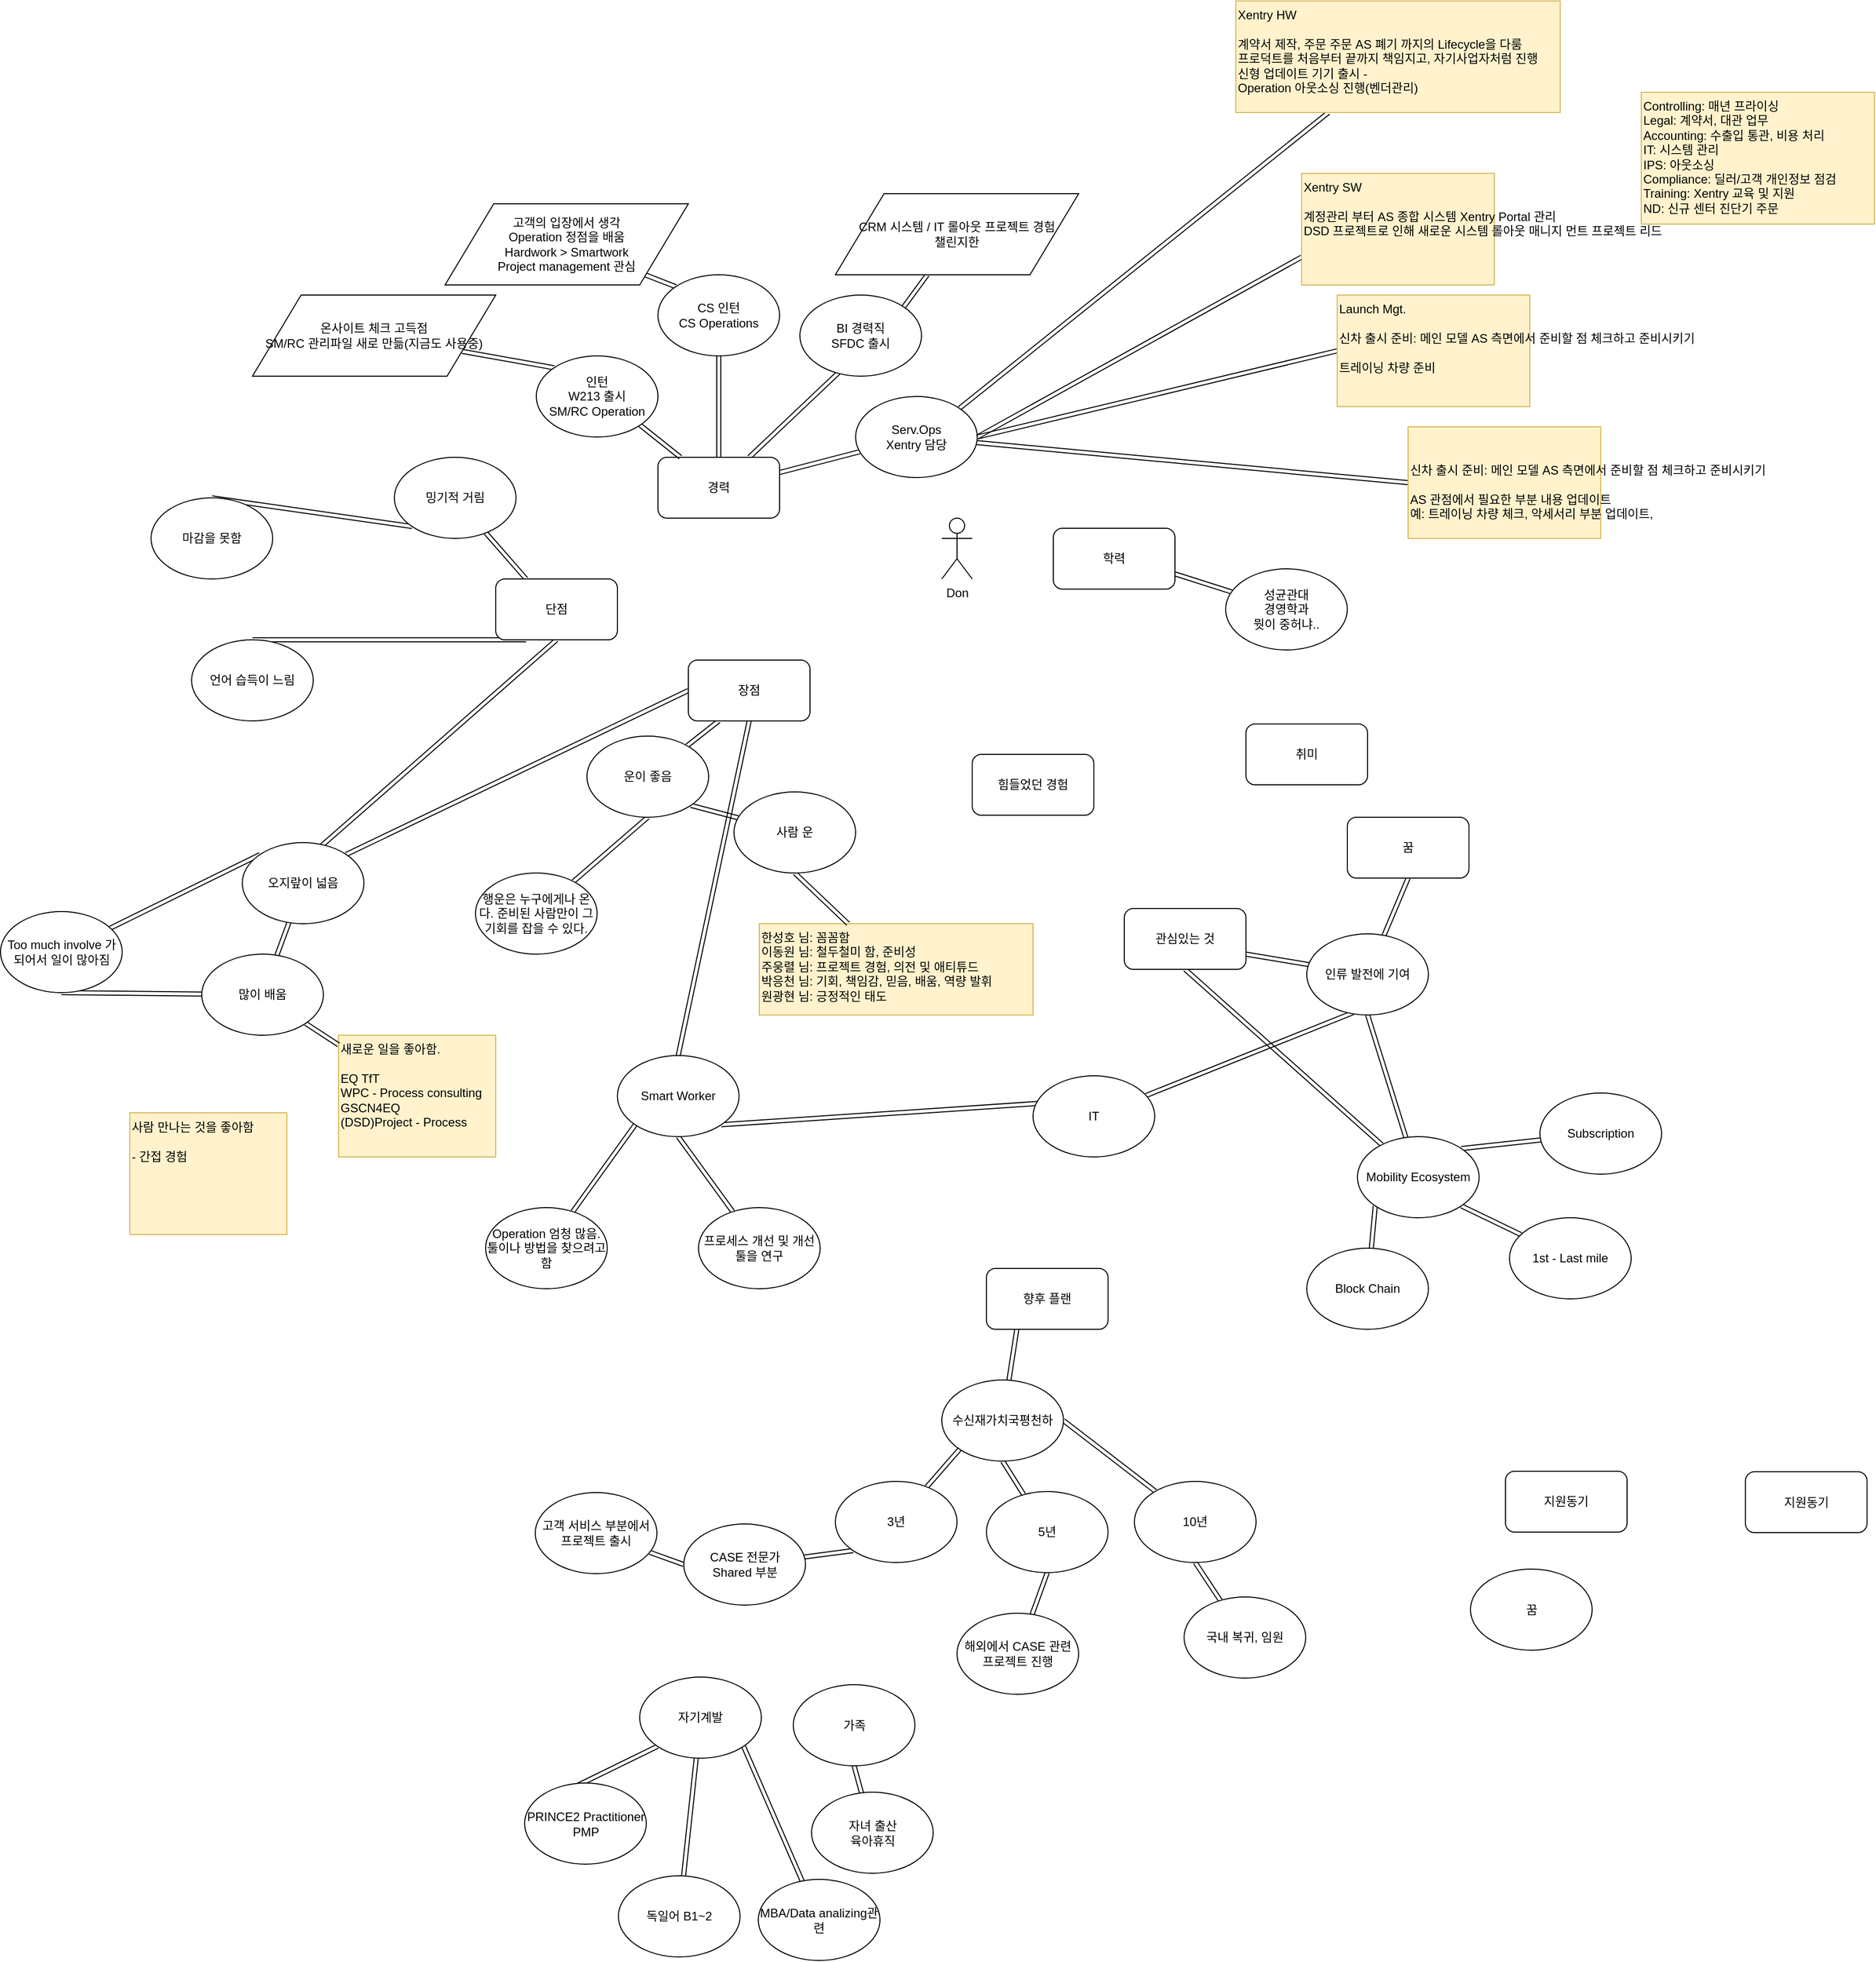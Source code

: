 <mxfile version="10.7.0" type="github"><diagram id="5TjP3jzcPuY1rf3rLLXM" name="Page-1"><mxGraphModel dx="1618" dy="1119" grid="0" gridSize="10" guides="0" tooltips="1" connect="1" arrows="1" fold="1" page="0" pageScale="1" pageWidth="1169" pageHeight="827" math="0" shadow="0"><root><mxCell id="0"/><mxCell id="1" parent="0"/><mxCell id="_rmlGUvlb9l1utdxAJD4-1" value="Don" style="shape=umlActor;verticalLabelPosition=bottom;labelBackgroundColor=#ffffff;verticalAlign=top;html=1;outlineConnect=0;" parent="1" vertex="1"><mxGeometry x="540" y="180" width="30" height="60" as="geometry"/></mxCell><mxCell id="_8R6CkYRRoeVDAA2x9u_-45" style="edgeStyle=none;shape=link;rounded=0;orthogonalLoop=1;jettySize=auto;html=1;exitX=1;exitY=0.75;exitDx=0;exitDy=0;" edge="1" parent="1" source="_rmlGUvlb9l1utdxAJD4-2" target="_8R6CkYRRoeVDAA2x9u_-26"><mxGeometry relative="1" as="geometry"/></mxCell><mxCell id="_rmlGUvlb9l1utdxAJD4-2" value="학력" style="rounded=1;whiteSpace=wrap;html=1;" parent="1" vertex="1"><mxGeometry x="650" y="190" width="120" height="60" as="geometry"/></mxCell><mxCell id="_rmlGUvlb9l1utdxAJD4-16" style="edgeStyle=none;shape=link;rounded=0;orthogonalLoop=1;jettySize=auto;html=1;exitX=0.25;exitY=1;exitDx=0;exitDy=0;" parent="1" source="_rmlGUvlb9l1utdxAJD4-4" target="_rmlGUvlb9l1utdxAJD4-14" edge="1"><mxGeometry relative="1" as="geometry"/></mxCell><mxCell id="_8R6CkYRRoeVDAA2x9u_-14" style="edgeStyle=none;shape=link;rounded=0;orthogonalLoop=1;jettySize=auto;html=1;exitX=0;exitY=0.5;exitDx=0;exitDy=0;entryX=1;entryY=0;entryDx=0;entryDy=0;" edge="1" parent="1" source="_rmlGUvlb9l1utdxAJD4-4" target="_8R6CkYRRoeVDAA2x9u_-11"><mxGeometry relative="1" as="geometry"/></mxCell><mxCell id="_8R6CkYRRoeVDAA2x9u_-30" style="edgeStyle=none;shape=link;rounded=0;orthogonalLoop=1;jettySize=auto;html=1;exitX=0.5;exitY=1;exitDx=0;exitDy=0;entryX=0.5;entryY=0;entryDx=0;entryDy=0;" edge="1" parent="1" source="_rmlGUvlb9l1utdxAJD4-4" target="_8R6CkYRRoeVDAA2x9u_-29"><mxGeometry relative="1" as="geometry"/></mxCell><mxCell id="_rmlGUvlb9l1utdxAJD4-4" value="장점" style="rounded=1;whiteSpace=wrap;html=1;" parent="1" vertex="1"><mxGeometry x="290" y="320" width="120" height="60" as="geometry"/></mxCell><mxCell id="AM6kEoZ9q4jmfGG1S1A2-7" style="edgeStyle=none;shape=link;rounded=0;orthogonalLoop=1;jettySize=auto;html=1;exitX=0.5;exitY=0;exitDx=0;exitDy=0;" parent="1" source="_rmlGUvlb9l1utdxAJD4-5" target="AM6kEoZ9q4jmfGG1S1A2-1" edge="1"><mxGeometry relative="1" as="geometry"/></mxCell><mxCell id="_8R6CkYRRoeVDAA2x9u_-49" style="edgeStyle=none;shape=link;rounded=0;orthogonalLoop=1;jettySize=auto;html=1;exitX=0.75;exitY=0;exitDx=0;exitDy=0;entryX=0.325;entryY=0.946;entryDx=0;entryDy=0;entryPerimeter=0;" edge="1" parent="1" source="_rmlGUvlb9l1utdxAJD4-5" target="AM6kEoZ9q4jmfGG1S1A2-9"><mxGeometry relative="1" as="geometry"/></mxCell><mxCell id="_8R6CkYRRoeVDAA2x9u_-50" style="edgeStyle=none;shape=link;rounded=0;orthogonalLoop=1;jettySize=auto;html=1;exitX=1;exitY=0.25;exitDx=0;exitDy=0;" edge="1" parent="1" source="_rmlGUvlb9l1utdxAJD4-5" target="AM6kEoZ9q4jmfGG1S1A2-11"><mxGeometry relative="1" as="geometry"/></mxCell><mxCell id="_rmlGUvlb9l1utdxAJD4-5" value="경력" style="rounded=1;whiteSpace=wrap;html=1;" parent="1" vertex="1"><mxGeometry x="260" y="120" width="120" height="60" as="geometry"/></mxCell><mxCell id="_rmlGUvlb9l1utdxAJD4-12" style="rounded=0;orthogonalLoop=1;jettySize=auto;html=1;exitX=0.25;exitY=1;exitDx=0;exitDy=0;entryX=0.5;entryY=0;entryDx=0;entryDy=0;shape=link;" parent="1" source="_rmlGUvlb9l1utdxAJD4-6" target="_rmlGUvlb9l1utdxAJD4-11" edge="1"><mxGeometry relative="1" as="geometry"/></mxCell><mxCell id="_rmlGUvlb9l1utdxAJD4-18" style="edgeStyle=none;shape=link;rounded=0;orthogonalLoop=1;jettySize=auto;html=1;exitX=0.25;exitY=0;exitDx=0;exitDy=0;" parent="1" source="_rmlGUvlb9l1utdxAJD4-6" target="_rmlGUvlb9l1utdxAJD4-15" edge="1"><mxGeometry relative="1" as="geometry"/></mxCell><mxCell id="_8R6CkYRRoeVDAA2x9u_-15" style="edgeStyle=none;shape=link;rounded=0;orthogonalLoop=1;jettySize=auto;html=1;exitX=0.5;exitY=1;exitDx=0;exitDy=0;entryX=0.653;entryY=0.038;entryDx=0;entryDy=0;entryPerimeter=0;" edge="1" parent="1" source="_rmlGUvlb9l1utdxAJD4-6" target="_8R6CkYRRoeVDAA2x9u_-11"><mxGeometry relative="1" as="geometry"/></mxCell><mxCell id="_rmlGUvlb9l1utdxAJD4-6" value="단점" style="rounded=1;whiteSpace=wrap;html=1;" parent="1" vertex="1"><mxGeometry x="100" y="240" width="120" height="60" as="geometry"/></mxCell><mxCell id="_rmlGUvlb9l1utdxAJD4-7" value="힘들었던 경험" style="rounded=1;whiteSpace=wrap;html=1;" parent="1" vertex="1"><mxGeometry x="570" y="413" width="120" height="60" as="geometry"/></mxCell><mxCell id="_8R6CkYRRoeVDAA2x9u_-34" style="edgeStyle=none;shape=link;rounded=0;orthogonalLoop=1;jettySize=auto;html=1;exitX=0.5;exitY=1;exitDx=0;exitDy=0;" edge="1" parent="1" source="_rmlGUvlb9l1utdxAJD4-8" target="_8R6CkYRRoeVDAA2x9u_-31"><mxGeometry relative="1" as="geometry"/></mxCell><mxCell id="_8R6CkYRRoeVDAA2x9u_-35" style="edgeStyle=none;shape=link;rounded=0;orthogonalLoop=1;jettySize=auto;html=1;exitX=1;exitY=0.75;exitDx=0;exitDy=0;" edge="1" parent="1" source="_rmlGUvlb9l1utdxAJD4-8" target="_8R6CkYRRoeVDAA2x9u_-32"><mxGeometry relative="1" as="geometry"/></mxCell><mxCell id="_rmlGUvlb9l1utdxAJD4-8" value="관심있는 것" style="rounded=1;whiteSpace=wrap;html=1;" parent="1" vertex="1"><mxGeometry x="720" y="565" width="120" height="60" as="geometry"/></mxCell><mxCell id="_rmlGUvlb9l1utdxAJD4-9" value="취미" style="rounded=1;whiteSpace=wrap;html=1;" parent="1" vertex="1"><mxGeometry x="840" y="383" width="120" height="60" as="geometry"/></mxCell><mxCell id="_rmlGUvlb9l1utdxAJD4-11" value="언어 습득이 느림" style="ellipse;whiteSpace=wrap;html=1;" parent="1" vertex="1"><mxGeometry x="-200" y="300" width="120" height="80" as="geometry"/></mxCell><mxCell id="_8R6CkYRRoeVDAA2x9u_-6" style="edgeStyle=none;shape=link;rounded=0;orthogonalLoop=1;jettySize=auto;html=1;exitX=0.5;exitY=1;exitDx=0;exitDy=0;" edge="1" parent="1" source="_rmlGUvlb9l1utdxAJD4-14" target="_8R6CkYRRoeVDAA2x9u_-4"><mxGeometry relative="1" as="geometry"/></mxCell><mxCell id="_8R6CkYRRoeVDAA2x9u_-8" style="edgeStyle=none;shape=link;rounded=0;orthogonalLoop=1;jettySize=auto;html=1;exitX=1;exitY=1;exitDx=0;exitDy=0;" edge="1" parent="1" source="_rmlGUvlb9l1utdxAJD4-14" target="_8R6CkYRRoeVDAA2x9u_-7"><mxGeometry relative="1" as="geometry"/></mxCell><mxCell id="_rmlGUvlb9l1utdxAJD4-14" value="운이 좋음" style="ellipse;whiteSpace=wrap;html=1;" parent="1" vertex="1"><mxGeometry x="190" y="395" width="120" height="80" as="geometry"/></mxCell><mxCell id="_rmlGUvlb9l1utdxAJD4-20" style="edgeStyle=none;shape=link;rounded=0;orthogonalLoop=1;jettySize=auto;html=1;exitX=0;exitY=1;exitDx=0;exitDy=0;entryX=0.5;entryY=0;entryDx=0;entryDy=0;" parent="1" source="_rmlGUvlb9l1utdxAJD4-15" target="_rmlGUvlb9l1utdxAJD4-19" edge="1"><mxGeometry relative="1" as="geometry"/></mxCell><mxCell id="_rmlGUvlb9l1utdxAJD4-15" value="밍기적 거림" style="ellipse;whiteSpace=wrap;html=1;" parent="1" vertex="1"><mxGeometry y="120" width="120" height="80" as="geometry"/></mxCell><mxCell id="_rmlGUvlb9l1utdxAJD4-19" value="마감을 못함" style="ellipse;whiteSpace=wrap;html=1;" parent="1" vertex="1"><mxGeometry x="-240" y="160" width="120" height="80" as="geometry"/></mxCell><mxCell id="_rmlGUvlb9l1utdxAJD4-22" style="edgeStyle=none;shape=link;rounded=0;orthogonalLoop=1;jettySize=auto;html=1;exitX=1;exitY=1;exitDx=0;exitDy=0;" parent="1" source="_rmlGUvlb9l1utdxAJD4-21" target="_rmlGUvlb9l1utdxAJD4-5" edge="1"><mxGeometry relative="1" as="geometry"/></mxCell><mxCell id="AM6kEoZ9q4jmfGG1S1A2-5" style="edgeStyle=none;shape=link;rounded=0;orthogonalLoop=1;jettySize=auto;html=1;exitX=0;exitY=0;exitDx=0;exitDy=0;" parent="1" source="_rmlGUvlb9l1utdxAJD4-21" target="AM6kEoZ9q4jmfGG1S1A2-4" edge="1"><mxGeometry relative="1" as="geometry"/></mxCell><mxCell id="_rmlGUvlb9l1utdxAJD4-21" value="&lt;div&gt;인턴&lt;/div&gt;&lt;div&gt;W213 출시&lt;/div&gt;&lt;div&gt;SM/RC Operation&lt;/div&gt;" style="ellipse;whiteSpace=wrap;html=1;" parent="1" vertex="1"><mxGeometry x="140" y="20" width="120" height="80" as="geometry"/></mxCell><mxCell id="AM6kEoZ9q4jmfGG1S1A2-8" style="edgeStyle=none;shape=link;rounded=0;orthogonalLoop=1;jettySize=auto;html=1;exitX=0;exitY=0;exitDx=0;exitDy=0;" parent="1" source="AM6kEoZ9q4jmfGG1S1A2-1" target="AM6kEoZ9q4jmfGG1S1A2-6" edge="1"><mxGeometry relative="1" as="geometry"/></mxCell><mxCell id="AM6kEoZ9q4jmfGG1S1A2-1" value="&lt;div&gt;CS 인턴&lt;/div&gt;CS Operations " style="ellipse;whiteSpace=wrap;html=1;" parent="1" vertex="1"><mxGeometry x="260" y="-60" width="120" height="80" as="geometry"/></mxCell><mxCell id="AM6kEoZ9q4jmfGG1S1A2-4" value="&lt;div&gt;온사이트 체크 고득점&lt;/div&gt;&lt;div&gt;SM/RC 관리파일 새로 만듦(지금도 사용중)&lt;/div&gt;" style="shape=parallelogram;perimeter=parallelogramPerimeter;whiteSpace=wrap;html=1;" parent="1" vertex="1"><mxGeometry x="-140" y="-40" width="240" height="80" as="geometry"/></mxCell><mxCell id="AM6kEoZ9q4jmfGG1S1A2-6" value="&lt;div&gt;고객의 입장에서 생각&lt;/div&gt;&lt;div&gt;Operation 정점을 배움&lt;/div&gt;&lt;div&gt;Hardwork &amp;gt; Smartwork&lt;br&gt;&lt;/div&gt;&lt;div&gt;Project management 관심&lt;br&gt;&lt;/div&gt;" style="shape=parallelogram;perimeter=parallelogramPerimeter;whiteSpace=wrap;html=1;" parent="1" vertex="1"><mxGeometry x="50" y="-130" width="240" height="80" as="geometry"/></mxCell><mxCell id="_8R6CkYRRoeVDAA2x9u_-51" style="edgeStyle=none;shape=link;rounded=0;orthogonalLoop=1;jettySize=auto;html=1;exitX=1;exitY=0;exitDx=0;exitDy=0;" edge="1" parent="1" source="AM6kEoZ9q4jmfGG1S1A2-9" target="AM6kEoZ9q4jmfGG1S1A2-10"><mxGeometry relative="1" as="geometry"/></mxCell><mxCell id="AM6kEoZ9q4jmfGG1S1A2-9" value="&lt;div&gt;BI 경력직&lt;/div&gt;&lt;div&gt;SFDC 출시&lt;br&gt;&lt;/div&gt;" style="ellipse;whiteSpace=wrap;html=1;" parent="1" vertex="1"><mxGeometry x="400" y="-40" width="120" height="80" as="geometry"/></mxCell><mxCell id="AM6kEoZ9q4jmfGG1S1A2-10" value="&lt;div&gt;CRM 시스템 / IT 롤아웃 프로젝트 경험&lt;/div&gt;&lt;div&gt;챌린지한 &lt;br&gt;&lt;/div&gt;" style="shape=parallelogram;perimeter=parallelogramPerimeter;whiteSpace=wrap;html=1;" parent="1" vertex="1"><mxGeometry x="435" y="-140" width="240" height="80" as="geometry"/></mxCell><mxCell id="AM6kEoZ9q4jmfGG1S1A2-15" style="edgeStyle=none;shape=link;rounded=0;orthogonalLoop=1;jettySize=auto;html=1;exitX=1;exitY=0;exitDx=0;exitDy=0;" parent="1" source="AM6kEoZ9q4jmfGG1S1A2-11" target="AM6kEoZ9q4jmfGG1S1A2-14" edge="1"><mxGeometry relative="1" as="geometry"/></mxCell><mxCell id="AM6kEoZ9q4jmfGG1S1A2-11" value="&lt;div&gt;Serv.Ops&lt;/div&gt;&lt;div&gt;Xentry 담당&lt;br&gt;&lt;/div&gt;" style="ellipse;whiteSpace=wrap;html=1;" parent="1" vertex="1"><mxGeometry x="455" y="60" width="120" height="80" as="geometry"/></mxCell><mxCell id="AM6kEoZ9q4jmfGG1S1A2-14" value="&lt;div&gt;Xentry HW &lt;br&gt;&lt;/div&gt;&lt;div&gt;&lt;br&gt;&lt;/div&gt;&lt;div&gt;계약서 제작, 주문 주문 AS 폐기 까지의 Lifecycle을 다룸&lt;/div&gt;&lt;div&gt;프로덕트를 처음부터 끝까지 책임지고, 자기사업자처럼 진행&lt;br&gt;&lt;/div&gt;&lt;div&gt;신형 업데이트 기기 출시 - &lt;br&gt;&lt;/div&gt;&lt;div&gt;Operation 아웃소싱 진행(벤더관리)&lt;br&gt;&lt;/div&gt;" style="text;html=1;fillColor=#fff2cc;strokeColor=#d6b656;" parent="1" vertex="1"><mxGeometry x="830" y="-330" width="320" height="110" as="geometry"/></mxCell><mxCell id="_8R6CkYRRoeVDAA2x9u_-1" style="edgeStyle=none;shape=link;rounded=0;orthogonalLoop=1;jettySize=auto;html=1;exitX=0;exitY=0.75;exitDx=0;exitDy=0;entryX=1;entryY=0.5;entryDx=0;entryDy=0;" edge="1" parent="1" source="AM6kEoZ9q4jmfGG1S1A2-17" target="AM6kEoZ9q4jmfGG1S1A2-11"><mxGeometry relative="1" as="geometry"/></mxCell><mxCell id="AM6kEoZ9q4jmfGG1S1A2-17" value="&lt;div&gt;Xentry SW&lt;br&gt;&lt;/div&gt;&lt;div&gt;&lt;br&gt;&lt;/div&gt;&lt;div&gt;계정관리 부터 AS 종합 시스템 Xentry Portal 관리&lt;/div&gt;&lt;div&gt;DSD 프로젝트로 인해 새로운 시스템 롤아웃 매니지 먼트 프로젝트 리드&lt;/div&gt;&lt;div&gt;&lt;br&gt;&lt;/div&gt;" style="text;html=1;fillColor=#fff2cc;strokeColor=#d6b656;" parent="1" vertex="1"><mxGeometry x="895" y="-160" width="190" height="110" as="geometry"/></mxCell><mxCell id="_8R6CkYRRoeVDAA2x9u_-2" style="edgeStyle=none;shape=link;rounded=0;orthogonalLoop=1;jettySize=auto;html=1;exitX=0;exitY=0.5;exitDx=0;exitDy=0;entryX=1;entryY=0.5;entryDx=0;entryDy=0;" edge="1" parent="1" source="AM6kEoZ9q4jmfGG1S1A2-18" target="AM6kEoZ9q4jmfGG1S1A2-11"><mxGeometry relative="1" as="geometry"/></mxCell><mxCell id="AM6kEoZ9q4jmfGG1S1A2-18" value="&lt;div&gt;Launch Mgt.&lt;/div&gt;&lt;div&gt;&lt;br&gt;&lt;/div&gt;&lt;div&gt;신차 출시 준비: 메인 모델 AS 측면에서 준비할 점 체크하고 준비시키기&lt;/div&gt;&lt;div&gt;&lt;br&gt;&lt;/div&gt;&lt;div&gt;트레이닝 차량 준비&lt;br&gt;&lt;/div&gt;" style="text;html=1;fillColor=#fff2cc;strokeColor=#d6b656;" parent="1" vertex="1"><mxGeometry x="930" y="-40" width="190" height="110" as="geometry"/></mxCell><mxCell id="_8R6CkYRRoeVDAA2x9u_-3" style="edgeStyle=none;shape=link;rounded=0;orthogonalLoop=1;jettySize=auto;html=1;exitX=0;exitY=0.5;exitDx=0;exitDy=0;" edge="1" parent="1" source="AM6kEoZ9q4jmfGG1S1A2-19" target="AM6kEoZ9q4jmfGG1S1A2-11"><mxGeometry relative="1" as="geometry"/></mxCell><mxCell id="AM6kEoZ9q4jmfGG1S1A2-19" value="&lt;div&gt;&lt;br&gt;&lt;/div&gt;&lt;div&gt;&lt;br&gt;&lt;/div&gt;&lt;div&gt;신차 출시 준비: 메인 모델 AS 측면에서 준비할 점 체크하고 준비시키기&lt;/div&gt;&lt;div&gt;&lt;br&gt;&lt;/div&gt;&lt;div&gt;AS 관점에서 필요한 부분 내용 업데이트&lt;br&gt;&lt;/div&gt;&lt;div&gt;예: 트레이닝 차량 체크, 악세서리 부분 업데이트,&amp;nbsp;&lt;/div&gt;" style="text;html=1;fillColor=#fff2cc;strokeColor=#d6b656;" parent="1" vertex="1"><mxGeometry x="1000" y="90" width="190" height="110" as="geometry"/></mxCell><mxCell id="_8R6CkYRRoeVDAA2x9u_-4" value="행운은 누구에게나 온다. 준비된 사람만이 그 기회를 잡을 수 있다." style="ellipse;whiteSpace=wrap;html=1;" vertex="1" parent="1"><mxGeometry x="80" y="530" width="120" height="80" as="geometry"/></mxCell><mxCell id="_8R6CkYRRoeVDAA2x9u_-5" value="한성호 님: 꼼꼼함&lt;br&gt;이동원 님: 철두철미 함, 준비성&lt;br&gt;주웅렬 님: 프로젝트 경험, 의전 및 애티튜드&lt;br&gt;박응천 님: 기회, 책임감, 믿음, 배움, 역량 발휘&lt;br&gt;원광현 님: 긍정적인 태도&lt;br&gt;" style="text;html=1;fillColor=#fff2cc;strokeColor=#d6b656;" vertex="1" parent="1"><mxGeometry x="360" y="580" width="270" height="90" as="geometry"/></mxCell><mxCell id="_8R6CkYRRoeVDAA2x9u_-9" style="edgeStyle=none;shape=link;rounded=0;orthogonalLoop=1;jettySize=auto;html=1;exitX=0.5;exitY=1;exitDx=0;exitDy=0;" edge="1" parent="1" source="_8R6CkYRRoeVDAA2x9u_-7" target="_8R6CkYRRoeVDAA2x9u_-5"><mxGeometry relative="1" as="geometry"/></mxCell><mxCell id="_8R6CkYRRoeVDAA2x9u_-7" value="사람 운" style="ellipse;whiteSpace=wrap;html=1;" vertex="1" parent="1"><mxGeometry x="335" y="450" width="120" height="80" as="geometry"/></mxCell><mxCell id="_8R6CkYRRoeVDAA2x9u_-10" value="새로운 일을 좋아함.&lt;br&gt;&lt;br&gt;EQ TfT&lt;br&gt;WPC - Process consulting&lt;br&gt;GSCN4EQ&lt;br&gt;(DSD)Project - Process&lt;br&gt;&lt;br&gt;" style="text;html=1;fillColor=#fff2cc;strokeColor=#d6b656;" vertex="1" parent="1"><mxGeometry x="-55" y="690" width="155" height="120" as="geometry"/></mxCell><mxCell id="_8R6CkYRRoeVDAA2x9u_-18" value="" style="edgeStyle=none;shape=link;rounded=0;orthogonalLoop=1;jettySize=auto;html=1;" edge="1" parent="1" source="_8R6CkYRRoeVDAA2x9u_-11" target="_8R6CkYRRoeVDAA2x9u_-17"><mxGeometry relative="1" as="geometry"/></mxCell><mxCell id="_8R6CkYRRoeVDAA2x9u_-25" style="edgeStyle=none;shape=link;rounded=0;orthogonalLoop=1;jettySize=auto;html=1;exitX=0;exitY=0;exitDx=0;exitDy=0;" edge="1" parent="1" source="_8R6CkYRRoeVDAA2x9u_-11" target="_8R6CkYRRoeVDAA2x9u_-24"><mxGeometry relative="1" as="geometry"/></mxCell><mxCell id="_8R6CkYRRoeVDAA2x9u_-11" value="오지랖이 넓음" style="ellipse;whiteSpace=wrap;html=1;" vertex="1" parent="1"><mxGeometry x="-150" y="500" width="120" height="80" as="geometry"/></mxCell><mxCell id="_8R6CkYRRoeVDAA2x9u_-21" style="edgeStyle=none;shape=link;rounded=0;orthogonalLoop=1;jettySize=auto;html=1;exitX=1;exitY=1;exitDx=0;exitDy=0;" edge="1" parent="1" source="_8R6CkYRRoeVDAA2x9u_-17" target="_8R6CkYRRoeVDAA2x9u_-10"><mxGeometry relative="1" as="geometry"/></mxCell><mxCell id="_8R6CkYRRoeVDAA2x9u_-17" value="많이 배움" style="ellipse;whiteSpace=wrap;html=1;" vertex="1" parent="1"><mxGeometry x="-190" y="610" width="120" height="80" as="geometry"/></mxCell><mxCell id="_8R6CkYRRoeVDAA2x9u_-16" value="Controlling: 매년 프라이싱&lt;br&gt;Legal: 계약서, 대관 업무&lt;br&gt;Accounting: 수출입 통관, 비용 처리&lt;br&gt;IT: 시스템 관리&lt;br&gt;IPS: 아웃소싱&lt;br&gt;Compliance: 딜러/고객 개인정보 점검&lt;br&gt;Training: Xentry 교육 및 지원&lt;br&gt;ND: 신규 센터 진단기 주문&lt;br&gt;" style="text;html=1;fillColor=#fff2cc;strokeColor=#d6b656;" vertex="1" parent="1"><mxGeometry x="1230" y="-240" width="230" height="130" as="geometry"/></mxCell><mxCell id="_8R6CkYRRoeVDAA2x9u_-67" style="edgeStyle=none;shape=link;rounded=0;orthogonalLoop=1;jettySize=auto;html=1;exitX=0.5;exitY=1;exitDx=0;exitDy=0;" edge="1" parent="1" source="_8R6CkYRRoeVDAA2x9u_-24" target="_8R6CkYRRoeVDAA2x9u_-17"><mxGeometry relative="1" as="geometry"/></mxCell><mxCell id="_8R6CkYRRoeVDAA2x9u_-24" value="Too much involve 가 되어서 일이 많아짐" style="ellipse;whiteSpace=wrap;html=1;" vertex="1" parent="1"><mxGeometry x="-388.5" y="568" width="120" height="80" as="geometry"/></mxCell><mxCell id="_8R6CkYRRoeVDAA2x9u_-26" value="성균관대&lt;br&gt;경영학과&lt;br&gt;뭣이 중허냐..&lt;br&gt;" style="ellipse;whiteSpace=wrap;html=1;" vertex="1" parent="1"><mxGeometry x="820" y="230" width="120" height="80" as="geometry"/></mxCell><mxCell id="_8R6CkYRRoeVDAA2x9u_-39" style="edgeStyle=none;shape=link;rounded=0;orthogonalLoop=1;jettySize=auto;html=1;exitX=1;exitY=1;exitDx=0;exitDy=0;entryX=0.064;entryY=0.338;entryDx=0;entryDy=0;entryPerimeter=0;" edge="1" parent="1" source="_8R6CkYRRoeVDAA2x9u_-29" target="_8R6CkYRRoeVDAA2x9u_-37"><mxGeometry relative="1" as="geometry"/></mxCell><mxCell id="_8R6CkYRRoeVDAA2x9u_-42" style="edgeStyle=none;shape=link;rounded=0;orthogonalLoop=1;jettySize=auto;html=1;exitX=0;exitY=1;exitDx=0;exitDy=0;" edge="1" parent="1" source="_8R6CkYRRoeVDAA2x9u_-29" target="_8R6CkYRRoeVDAA2x9u_-40"><mxGeometry relative="1" as="geometry"/></mxCell><mxCell id="_8R6CkYRRoeVDAA2x9u_-43" style="edgeStyle=none;shape=link;rounded=0;orthogonalLoop=1;jettySize=auto;html=1;exitX=0.5;exitY=1;exitDx=0;exitDy=0;" edge="1" parent="1" source="_8R6CkYRRoeVDAA2x9u_-29" target="_8R6CkYRRoeVDAA2x9u_-41"><mxGeometry relative="1" as="geometry"/></mxCell><mxCell id="_8R6CkYRRoeVDAA2x9u_-29" value="Smart Worker" style="ellipse;whiteSpace=wrap;html=1;" vertex="1" parent="1"><mxGeometry x="220" y="710" width="120" height="80" as="geometry"/></mxCell><mxCell id="_8R6CkYRRoeVDAA2x9u_-48" style="edgeStyle=none;shape=link;rounded=0;orthogonalLoop=1;jettySize=auto;html=1;exitX=1;exitY=1;exitDx=0;exitDy=0;" edge="1" parent="1" source="_8R6CkYRRoeVDAA2x9u_-31" target="_8R6CkYRRoeVDAA2x9u_-47"><mxGeometry relative="1" as="geometry"/></mxCell><mxCell id="_8R6CkYRRoeVDAA2x9u_-53" style="edgeStyle=none;shape=link;rounded=0;orthogonalLoop=1;jettySize=auto;html=1;exitX=1;exitY=0;exitDx=0;exitDy=0;" edge="1" parent="1" source="_8R6CkYRRoeVDAA2x9u_-31" target="_8R6CkYRRoeVDAA2x9u_-46"><mxGeometry relative="1" as="geometry"/></mxCell><mxCell id="_8R6CkYRRoeVDAA2x9u_-55" style="edgeStyle=none;shape=link;rounded=0;orthogonalLoop=1;jettySize=auto;html=1;exitX=0;exitY=1;exitDx=0;exitDy=0;" edge="1" parent="1" source="_8R6CkYRRoeVDAA2x9u_-31" target="_8R6CkYRRoeVDAA2x9u_-54"><mxGeometry relative="1" as="geometry"/></mxCell><mxCell id="_8R6CkYRRoeVDAA2x9u_-31" value="Mobility Ecosystem" style="ellipse;whiteSpace=wrap;html=1;" vertex="1" parent="1"><mxGeometry x="950" y="790" width="120" height="80" as="geometry"/></mxCell><mxCell id="_8R6CkYRRoeVDAA2x9u_-38" style="edgeStyle=none;shape=link;rounded=0;orthogonalLoop=1;jettySize=auto;html=1;exitX=0.381;exitY=0.971;exitDx=0;exitDy=0;exitPerimeter=0;" edge="1" parent="1" source="_8R6CkYRRoeVDAA2x9u_-32" target="_8R6CkYRRoeVDAA2x9u_-37"><mxGeometry relative="1" as="geometry"/></mxCell><mxCell id="_8R6CkYRRoeVDAA2x9u_-52" style="edgeStyle=none;shape=link;rounded=0;orthogonalLoop=1;jettySize=auto;html=1;exitX=0.5;exitY=1;exitDx=0;exitDy=0;" edge="1" parent="1" source="_8R6CkYRRoeVDAA2x9u_-32" target="_8R6CkYRRoeVDAA2x9u_-31"><mxGeometry relative="1" as="geometry"/></mxCell><mxCell id="_8R6CkYRRoeVDAA2x9u_-32" value="인류 발전에 기여" style="ellipse;whiteSpace=wrap;html=1;" vertex="1" parent="1"><mxGeometry x="900" y="590" width="120" height="80" as="geometry"/></mxCell><mxCell id="_8R6CkYRRoeVDAA2x9u_-36" style="edgeStyle=none;shape=link;rounded=0;orthogonalLoop=1;jettySize=auto;html=1;exitX=0.5;exitY=1;exitDx=0;exitDy=0;" edge="1" parent="1" source="_8R6CkYRRoeVDAA2x9u_-33" target="_8R6CkYRRoeVDAA2x9u_-32"><mxGeometry relative="1" as="geometry"/></mxCell><mxCell id="_8R6CkYRRoeVDAA2x9u_-33" value="꿈" style="rounded=1;whiteSpace=wrap;html=1;" vertex="1" parent="1"><mxGeometry x="940" y="475" width="120" height="60" as="geometry"/></mxCell><mxCell id="_8R6CkYRRoeVDAA2x9u_-37" value="IT" style="ellipse;whiteSpace=wrap;html=1;" vertex="1" parent="1"><mxGeometry x="630" y="730" width="120" height="80" as="geometry"/></mxCell><mxCell id="_8R6CkYRRoeVDAA2x9u_-40" value="Operation 엄청 많음.&lt;br&gt;툴이나 방법을 찾으려고 함&lt;br&gt;" style="ellipse;whiteSpace=wrap;html=1;" vertex="1" parent="1"><mxGeometry x="90" y="860" width="120" height="80" as="geometry"/></mxCell><mxCell id="_8R6CkYRRoeVDAA2x9u_-41" value="프로세스 개선 및 개선 툴을 연구" style="ellipse;whiteSpace=wrap;html=1;" vertex="1" parent="1"><mxGeometry x="300" y="860" width="120" height="80" as="geometry"/></mxCell><mxCell id="_8R6CkYRRoeVDAA2x9u_-44" value="꿈" style="ellipse;whiteSpace=wrap;html=1;" vertex="1" parent="1"><mxGeometry x="1061.5" y="1216.5" width="120" height="80" as="geometry"/></mxCell><mxCell id="_8R6CkYRRoeVDAA2x9u_-46" value="Subscription" style="ellipse;whiteSpace=wrap;html=1;" vertex="1" parent="1"><mxGeometry x="1130" y="747" width="120" height="80" as="geometry"/></mxCell><mxCell id="_8R6CkYRRoeVDAA2x9u_-47" value="1st - Last mile" style="ellipse;whiteSpace=wrap;html=1;" vertex="1" parent="1"><mxGeometry x="1100" y="870" width="120" height="80" as="geometry"/></mxCell><mxCell id="_8R6CkYRRoeVDAA2x9u_-54" value="Block Chain" style="ellipse;whiteSpace=wrap;html=1;" vertex="1" parent="1"><mxGeometry x="900" y="900" width="120" height="80" as="geometry"/></mxCell><mxCell id="_8R6CkYRRoeVDAA2x9u_-58" style="edgeStyle=none;shape=link;rounded=0;orthogonalLoop=1;jettySize=auto;html=1;exitX=0.25;exitY=1;exitDx=0;exitDy=0;" edge="1" parent="1" source="_8R6CkYRRoeVDAA2x9u_-56" target="_8R6CkYRRoeVDAA2x9u_-57"><mxGeometry relative="1" as="geometry"/></mxCell><mxCell id="_8R6CkYRRoeVDAA2x9u_-56" value="향후 플랜" style="rounded=1;whiteSpace=wrap;html=1;" vertex="1" parent="1"><mxGeometry x="584" y="920" width="120" height="60" as="geometry"/></mxCell><mxCell id="_8R6CkYRRoeVDAA2x9u_-69" style="edgeStyle=none;shape=link;rounded=0;orthogonalLoop=1;jettySize=auto;html=1;exitX=0;exitY=1;exitDx=0;exitDy=0;" edge="1" parent="1" source="_8R6CkYRRoeVDAA2x9u_-57" target="_8R6CkYRRoeVDAA2x9u_-59"><mxGeometry relative="1" as="geometry"/></mxCell><mxCell id="_8R6CkYRRoeVDAA2x9u_-70" style="edgeStyle=none;shape=link;rounded=0;orthogonalLoop=1;jettySize=auto;html=1;exitX=0.5;exitY=1;exitDx=0;exitDy=0;" edge="1" parent="1" source="_8R6CkYRRoeVDAA2x9u_-57" target="_8R6CkYRRoeVDAA2x9u_-60"><mxGeometry relative="1" as="geometry"/></mxCell><mxCell id="_8R6CkYRRoeVDAA2x9u_-71" style="edgeStyle=none;shape=link;rounded=0;orthogonalLoop=1;jettySize=auto;html=1;exitX=1;exitY=0.5;exitDx=0;exitDy=0;" edge="1" parent="1" source="_8R6CkYRRoeVDAA2x9u_-57" target="_8R6CkYRRoeVDAA2x9u_-61"><mxGeometry relative="1" as="geometry"/></mxCell><mxCell id="_8R6CkYRRoeVDAA2x9u_-57" value="수신재가치국평천하" style="ellipse;whiteSpace=wrap;html=1;" vertex="1" parent="1"><mxGeometry x="540" y="1030" width="120" height="80" as="geometry"/></mxCell><mxCell id="_8R6CkYRRoeVDAA2x9u_-63" style="edgeStyle=none;shape=link;rounded=0;orthogonalLoop=1;jettySize=auto;html=1;exitX=0;exitY=1;exitDx=0;exitDy=0;" edge="1" parent="1" source="_8R6CkYRRoeVDAA2x9u_-59" target="_8R6CkYRRoeVDAA2x9u_-62"><mxGeometry relative="1" as="geometry"/></mxCell><mxCell id="_8R6CkYRRoeVDAA2x9u_-59" value="3년" style="ellipse;whiteSpace=wrap;html=1;" vertex="1" parent="1"><mxGeometry x="435" y="1130" width="120" height="80" as="geometry"/></mxCell><mxCell id="_8R6CkYRRoeVDAA2x9u_-72" style="edgeStyle=none;shape=link;rounded=0;orthogonalLoop=1;jettySize=auto;html=1;exitX=0.5;exitY=1;exitDx=0;exitDy=0;" edge="1" parent="1" source="_8R6CkYRRoeVDAA2x9u_-60" target="_8R6CkYRRoeVDAA2x9u_-66"><mxGeometry relative="1" as="geometry"/></mxCell><mxCell id="_8R6CkYRRoeVDAA2x9u_-60" value="5년" style="ellipse;whiteSpace=wrap;html=1;" vertex="1" parent="1"><mxGeometry x="584" y="1140" width="120" height="80" as="geometry"/></mxCell><mxCell id="_8R6CkYRRoeVDAA2x9u_-85" style="edgeStyle=none;shape=link;rounded=0;orthogonalLoop=1;jettySize=auto;html=1;exitX=0.5;exitY=1;exitDx=0;exitDy=0;" edge="1" parent="1" source="_8R6CkYRRoeVDAA2x9u_-61" target="_8R6CkYRRoeVDAA2x9u_-73"><mxGeometry relative="1" as="geometry"/></mxCell><mxCell id="_8R6CkYRRoeVDAA2x9u_-61" value="10년" style="ellipse;whiteSpace=wrap;html=1;" vertex="1" parent="1"><mxGeometry x="730" y="1130" width="120" height="80" as="geometry"/></mxCell><mxCell id="_8R6CkYRRoeVDAA2x9u_-65" style="edgeStyle=none;shape=link;rounded=0;orthogonalLoop=1;jettySize=auto;html=1;exitX=0;exitY=0.5;exitDx=0;exitDy=0;" edge="1" parent="1" source="_8R6CkYRRoeVDAA2x9u_-62" target="_8R6CkYRRoeVDAA2x9u_-64"><mxGeometry relative="1" as="geometry"/></mxCell><mxCell id="_8R6CkYRRoeVDAA2x9u_-62" value="CASE 전문가&lt;br&gt;Shared 부분&lt;br&gt;" style="ellipse;whiteSpace=wrap;html=1;" vertex="1" parent="1"><mxGeometry x="285.5" y="1172" width="120" height="80" as="geometry"/></mxCell><mxCell id="_8R6CkYRRoeVDAA2x9u_-64" value="고객 서비스 부분에서 프로젝트 출시" style="ellipse;whiteSpace=wrap;html=1;" vertex="1" parent="1"><mxGeometry x="139" y="1141" width="120" height="80" as="geometry"/></mxCell><mxCell id="_8R6CkYRRoeVDAA2x9u_-66" value="해외에서 CASE 관련 프로젝트 진행&lt;br&gt;" style="ellipse;whiteSpace=wrap;html=1;" vertex="1" parent="1"><mxGeometry x="555" y="1260" width="120" height="80" as="geometry"/></mxCell><mxCell id="_8R6CkYRRoeVDAA2x9u_-68" value="사람 만나는 것을 좋아함&lt;br&gt;&lt;br&gt;- 간접 경험&lt;br&gt;" style="text;html=1;fillColor=#fff2cc;strokeColor=#d6b656;" vertex="1" parent="1"><mxGeometry x="-261" y="766.5" width="155" height="120" as="geometry"/></mxCell><mxCell id="_8R6CkYRRoeVDAA2x9u_-73" value="국내 복귀, 임원" style="ellipse;whiteSpace=wrap;html=1;" vertex="1" parent="1"><mxGeometry x="779" y="1244" width="120" height="80" as="geometry"/></mxCell><mxCell id="_8R6CkYRRoeVDAA2x9u_-80" style="edgeStyle=none;shape=link;rounded=0;orthogonalLoop=1;jettySize=auto;html=1;exitX=0.5;exitY=1;exitDx=0;exitDy=0;" edge="1" parent="1" source="_8R6CkYRRoeVDAA2x9u_-74" target="_8R6CkYRRoeVDAA2x9u_-78"><mxGeometry relative="1" as="geometry"/></mxCell><mxCell id="_8R6CkYRRoeVDAA2x9u_-74" value="가족" style="ellipse;whiteSpace=wrap;html=1;" vertex="1" parent="1"><mxGeometry x="393.5" y="1330.5" width="120" height="80" as="geometry"/></mxCell><mxCell id="_8R6CkYRRoeVDAA2x9u_-77" style="edgeStyle=none;shape=link;rounded=0;orthogonalLoop=1;jettySize=auto;html=1;exitX=0;exitY=1;exitDx=0;exitDy=0;entryX=0.378;entryY=0.071;entryDx=0;entryDy=0;entryPerimeter=0;" edge="1" parent="1" source="_8R6CkYRRoeVDAA2x9u_-75" target="_8R6CkYRRoeVDAA2x9u_-76"><mxGeometry relative="1" as="geometry"/></mxCell><mxCell id="_8R6CkYRRoeVDAA2x9u_-82" style="edgeStyle=none;shape=link;rounded=0;orthogonalLoop=1;jettySize=auto;html=1;" edge="1" parent="1" source="_8R6CkYRRoeVDAA2x9u_-75" target="_8R6CkYRRoeVDAA2x9u_-81"><mxGeometry relative="1" as="geometry"/></mxCell><mxCell id="_8R6CkYRRoeVDAA2x9u_-84" style="edgeStyle=none;shape=link;rounded=0;orthogonalLoop=1;jettySize=auto;html=1;exitX=1;exitY=1;exitDx=0;exitDy=0;" edge="1" parent="1" source="_8R6CkYRRoeVDAA2x9u_-75" target="_8R6CkYRRoeVDAA2x9u_-83"><mxGeometry relative="1" as="geometry"/></mxCell><mxCell id="_8R6CkYRRoeVDAA2x9u_-75" value="자기계발" style="ellipse;whiteSpace=wrap;html=1;" vertex="1" parent="1"><mxGeometry x="242" y="1323" width="120" height="80" as="geometry"/></mxCell><mxCell id="_8R6CkYRRoeVDAA2x9u_-76" value="PRINCE2 Practitioner&lt;br&gt;PMP&lt;br&gt;" style="ellipse;whiteSpace=wrap;html=1;" vertex="1" parent="1"><mxGeometry x="128.5" y="1427.5" width="120" height="80" as="geometry"/></mxCell><mxCell id="_8R6CkYRRoeVDAA2x9u_-78" value="자녀 출산&lt;br&gt;육아휴직&lt;br&gt;" style="ellipse;whiteSpace=wrap;html=1;" vertex="1" parent="1"><mxGeometry x="411.5" y="1436.5" width="120" height="80" as="geometry"/></mxCell><mxCell id="_8R6CkYRRoeVDAA2x9u_-81" value="독일어 B1~2" style="ellipse;whiteSpace=wrap;html=1;" vertex="1" parent="1"><mxGeometry x="221" y="1519" width="120" height="80" as="geometry"/></mxCell><mxCell id="_8R6CkYRRoeVDAA2x9u_-83" value="MBA/Data analizing관련" style="ellipse;whiteSpace=wrap;html=1;" vertex="1" parent="1"><mxGeometry x="359" y="1522.5" width="120" height="80" as="geometry"/></mxCell><mxCell id="_8R6CkYRRoeVDAA2x9u_-86" value="지원동기" style="rounded=1;whiteSpace=wrap;html=1;" vertex="1" parent="1"><mxGeometry x="1096" y="1120" width="120" height="60" as="geometry"/></mxCell><mxCell id="_8R6CkYRRoeVDAA2x9u_-87" value="지원동기" style="rounded=1;whiteSpace=wrap;html=1;" vertex="1" parent="1"><mxGeometry x="1332.667" y="1120.5" width="120" height="60" as="geometry"/></mxCell></root></mxGraphModel></diagram></mxfile>